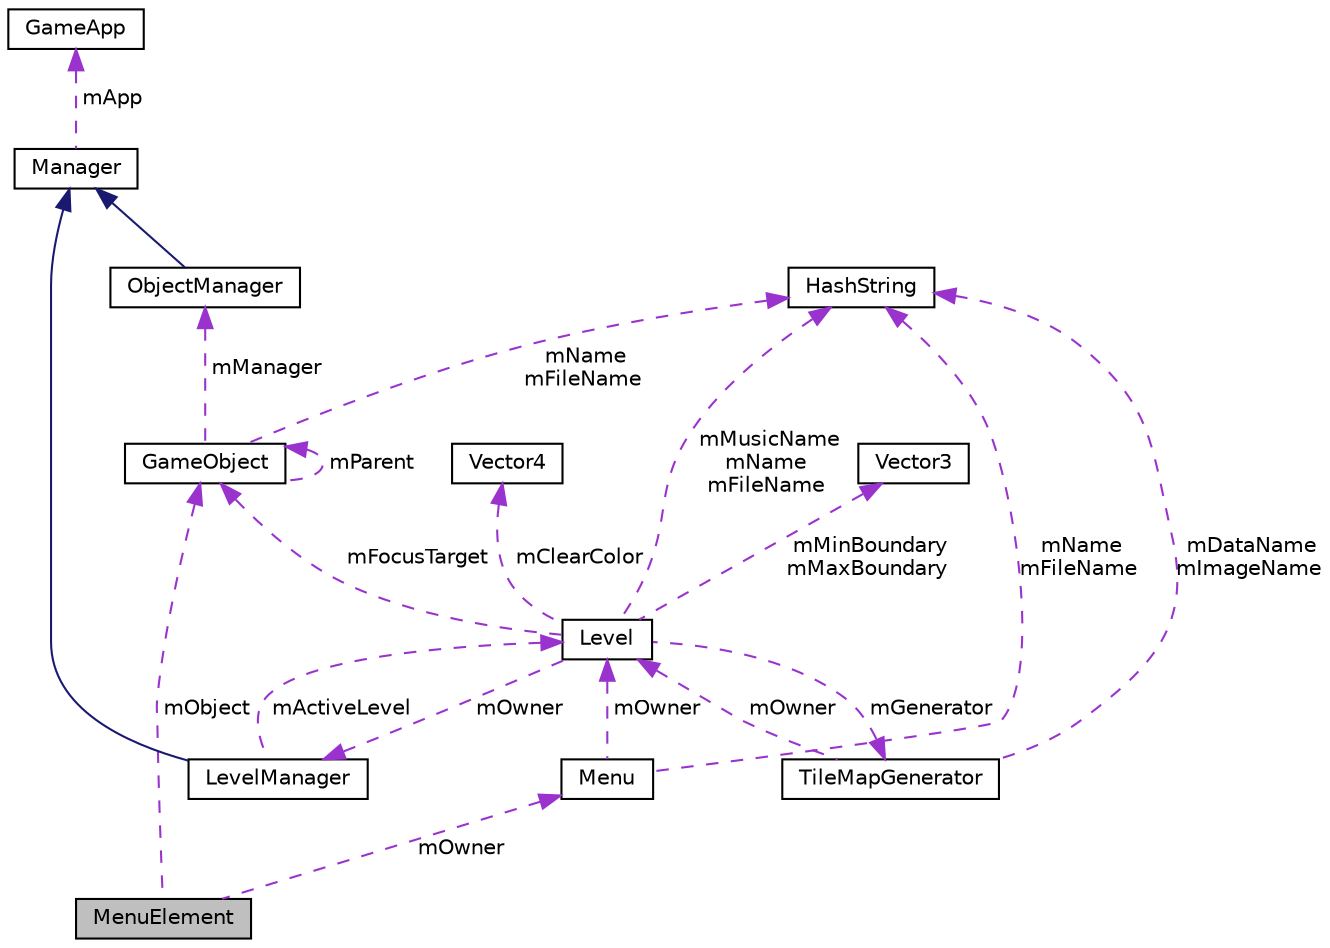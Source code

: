 digraph "MenuElement"
{
  edge [fontname="Helvetica",fontsize="10",labelfontname="Helvetica",labelfontsize="10"];
  node [fontname="Helvetica",fontsize="10",shape=record];
  Node1 [label="MenuElement",height=0.2,width=0.4,color="black", fillcolor="grey75", style="filled", fontcolor="black"];
  Node2 -> Node1 [dir="back",color="darkorchid3",fontsize="10",style="dashed",label=" mObject" ,fontname="Helvetica"];
  Node2 [label="GameObject",height=0.2,width=0.4,color="black", fillcolor="white", style="filled",URL="$classGameObject.html"];
  Node2 -> Node2 [dir="back",color="darkorchid3",fontsize="10",style="dashed",label=" mParent" ,fontname="Helvetica"];
  Node3 -> Node2 [dir="back",color="darkorchid3",fontsize="10",style="dashed",label=" mManager" ,fontname="Helvetica"];
  Node3 [label="ObjectManager",height=0.2,width=0.4,color="black", fillcolor="white", style="filled",URL="$classObjectManager.html"];
  Node4 -> Node3 [dir="back",color="midnightblue",fontsize="10",style="solid",fontname="Helvetica"];
  Node4 [label="Manager",height=0.2,width=0.4,color="black", fillcolor="white", style="filled",URL="$classManager.html"];
  Node5 -> Node4 [dir="back",color="darkorchid3",fontsize="10",style="dashed",label=" mApp" ,fontname="Helvetica"];
  Node5 [label="GameApp",height=0.2,width=0.4,color="black", fillcolor="white", style="filled",URL="$classGameApp.html"];
  Node6 -> Node2 [dir="back",color="darkorchid3",fontsize="10",style="dashed",label=" mName\nmFileName" ,fontname="Helvetica"];
  Node6 [label="HashString",height=0.2,width=0.4,color="black", fillcolor="white", style="filled",URL="$classHashString.html"];
  Node7 -> Node1 [dir="back",color="darkorchid3",fontsize="10",style="dashed",label=" mOwner" ,fontname="Helvetica"];
  Node7 [label="Menu",height=0.2,width=0.4,color="black", fillcolor="white", style="filled",URL="$classMenu.html"];
  Node6 -> Node7 [dir="back",color="darkorchid3",fontsize="10",style="dashed",label=" mName\nmFileName" ,fontname="Helvetica"];
  Node8 -> Node7 [dir="back",color="darkorchid3",fontsize="10",style="dashed",label=" mOwner" ,fontname="Helvetica"];
  Node8 [label="Level",height=0.2,width=0.4,color="black", fillcolor="white", style="filled",URL="$classLevel.html"];
  Node2 -> Node8 [dir="back",color="darkorchid3",fontsize="10",style="dashed",label=" mFocusTarget" ,fontname="Helvetica"];
  Node9 -> Node8 [dir="back",color="darkorchid3",fontsize="10",style="dashed",label=" mOwner" ,fontname="Helvetica"];
  Node9 [label="LevelManager",height=0.2,width=0.4,color="black", fillcolor="white", style="filled",URL="$classLevelManager.html"];
  Node4 -> Node9 [dir="back",color="midnightblue",fontsize="10",style="solid",fontname="Helvetica"];
  Node8 -> Node9 [dir="back",color="darkorchid3",fontsize="10",style="dashed",label=" mActiveLevel" ,fontname="Helvetica"];
  Node10 -> Node8 [dir="back",color="darkorchid3",fontsize="10",style="dashed",label=" mMinBoundary\nmMaxBoundary" ,fontname="Helvetica"];
  Node10 [label="Vector3",height=0.2,width=0.4,color="black", fillcolor="white", style="filled",URL="$structVector3.html"];
  Node11 -> Node8 [dir="back",color="darkorchid3",fontsize="10",style="dashed",label=" mClearColor" ,fontname="Helvetica"];
  Node11 [label="Vector4",height=0.2,width=0.4,color="black", fillcolor="white", style="filled",URL="$structVector4.html"];
  Node12 -> Node8 [dir="back",color="darkorchid3",fontsize="10",style="dashed",label=" mGenerator" ,fontname="Helvetica"];
  Node12 [label="TileMapGenerator",height=0.2,width=0.4,color="black", fillcolor="white", style="filled",URL="$classTileMapGenerator.html"];
  Node6 -> Node12 [dir="back",color="darkorchid3",fontsize="10",style="dashed",label=" mDataName\nmImageName" ,fontname="Helvetica"];
  Node8 -> Node12 [dir="back",color="darkorchid3",fontsize="10",style="dashed",label=" mOwner" ,fontname="Helvetica"];
  Node6 -> Node8 [dir="back",color="darkorchid3",fontsize="10",style="dashed",label=" mMusicName\nmName\nmFileName" ,fontname="Helvetica"];
}
